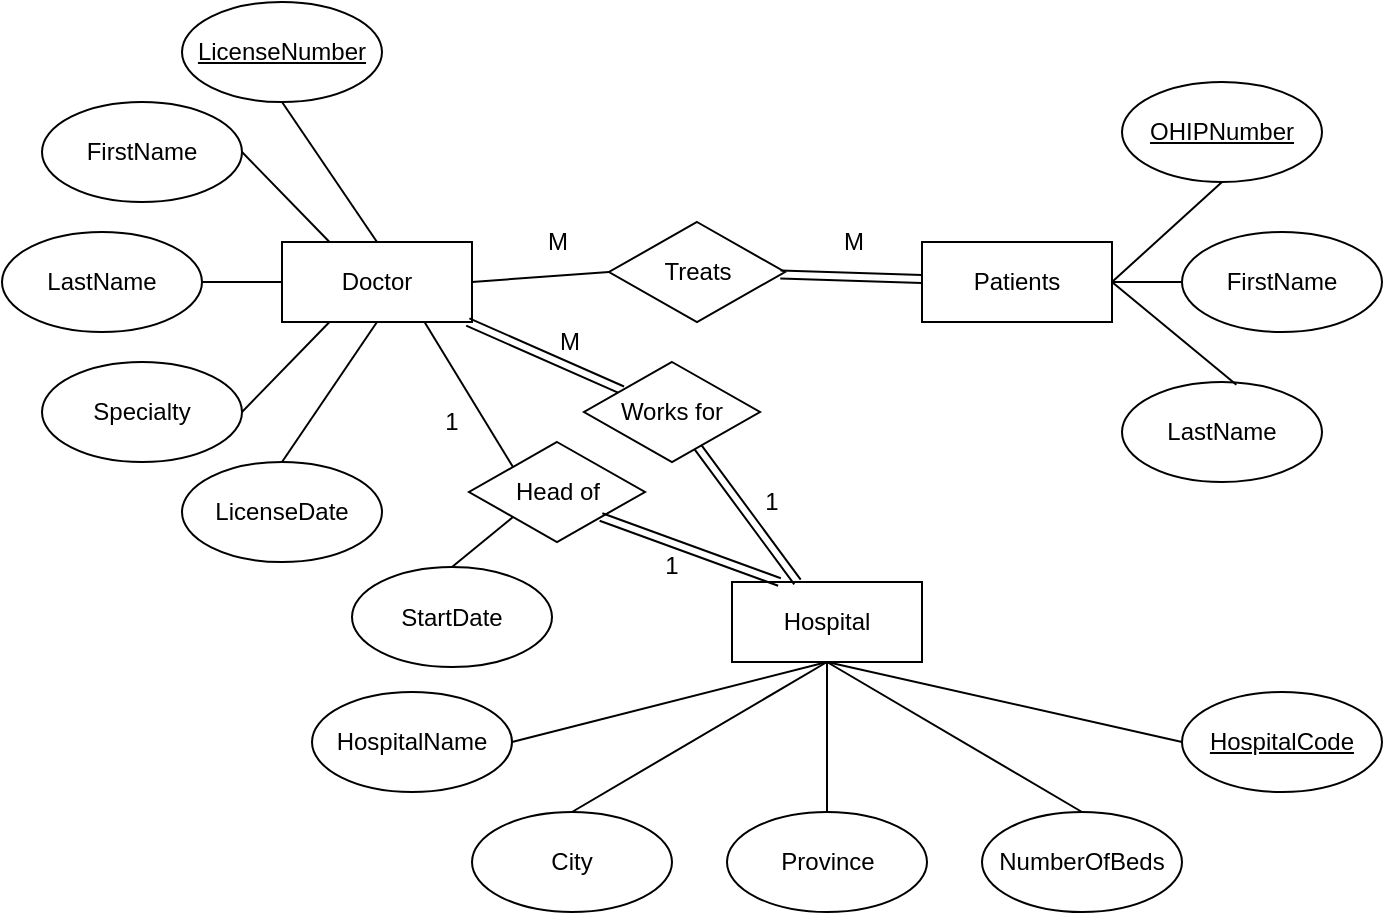 <mxfile version="12.1.7" type="device" pages="1"><diagram id="lEkWlDixKcIl2sQAx0ok" name="Page-1"><mxGraphModel dx="768" dy="423" grid="1" gridSize="10" guides="1" tooltips="1" connect="1" arrows="1" fold="1" page="1" pageScale="1" pageWidth="827" pageHeight="1169" math="0" shadow="0"><root><mxCell id="0"/><mxCell id="1" parent="0"/><mxCell id="97MnhoXLe0w3MyBS5jK6-2" value="FirstName" style="ellipse;whiteSpace=wrap;html=1;" parent="1" vertex="1"><mxGeometry x="110" y="70" width="100" height="50" as="geometry"/></mxCell><mxCell id="97MnhoXLe0w3MyBS5jK6-3" value="Doctor" style="rounded=0;whiteSpace=wrap;html=1;" parent="1" vertex="1"><mxGeometry x="230" y="140" width="95" height="40" as="geometry"/></mxCell><mxCell id="97MnhoXLe0w3MyBS5jK6-4" value="&lt;u&gt;LicenseNumber&lt;/u&gt;" style="ellipse;whiteSpace=wrap;html=1;" parent="1" vertex="1"><mxGeometry x="180" y="20" width="100" height="50" as="geometry"/></mxCell><mxCell id="97MnhoXLe0w3MyBS5jK6-7" value="Specialty" style="ellipse;whiteSpace=wrap;html=1;" parent="1" vertex="1"><mxGeometry x="110" y="200" width="100" height="50" as="geometry"/></mxCell><mxCell id="97MnhoXLe0w3MyBS5jK6-8" value="LicenseDate" style="ellipse;whiteSpace=wrap;html=1;" parent="1" vertex="1"><mxGeometry x="180" y="250" width="100" height="50" as="geometry"/></mxCell><mxCell id="97MnhoXLe0w3MyBS5jK6-9" value="LastName" style="ellipse;whiteSpace=wrap;html=1;" parent="1" vertex="1"><mxGeometry x="90" y="135" width="100" height="50" as="geometry"/></mxCell><mxCell id="97MnhoXLe0w3MyBS5jK6-10" value="Patients" style="rounded=0;whiteSpace=wrap;html=1;" parent="1" vertex="1"><mxGeometry x="550" y="140" width="95" height="40" as="geometry"/></mxCell><mxCell id="97MnhoXLe0w3MyBS5jK6-11" value="Hospital" style="rounded=0;whiteSpace=wrap;html=1;" parent="1" vertex="1"><mxGeometry x="455" y="310" width="95" height="40" as="geometry"/></mxCell><mxCell id="97MnhoXLe0w3MyBS5jK6-12" value="&lt;u&gt;OHIPNumber&lt;/u&gt;" style="ellipse;whiteSpace=wrap;html=1;" parent="1" vertex="1"><mxGeometry x="650" y="60" width="100" height="50" as="geometry"/></mxCell><mxCell id="97MnhoXLe0w3MyBS5jK6-13" value="FirstName" style="ellipse;whiteSpace=wrap;html=1;" parent="1" vertex="1"><mxGeometry x="680" y="135" width="100" height="50" as="geometry"/></mxCell><mxCell id="97MnhoXLe0w3MyBS5jK6-14" value="LastName" style="ellipse;whiteSpace=wrap;html=1;" parent="1" vertex="1"><mxGeometry x="650" y="210" width="100" height="50" as="geometry"/></mxCell><mxCell id="97MnhoXLe0w3MyBS5jK6-15" value="HospitalName" style="ellipse;whiteSpace=wrap;html=1;" parent="1" vertex="1"><mxGeometry x="245" y="365" width="100" height="50" as="geometry"/></mxCell><mxCell id="97MnhoXLe0w3MyBS5jK6-17" value="City" style="ellipse;whiteSpace=wrap;html=1;" parent="1" vertex="1"><mxGeometry x="325" y="425" width="100" height="50" as="geometry"/></mxCell><mxCell id="97MnhoXLe0w3MyBS5jK6-18" value="Province" style="ellipse;whiteSpace=wrap;html=1;" parent="1" vertex="1"><mxGeometry x="452.5" y="425" width="100" height="50" as="geometry"/></mxCell><mxCell id="97MnhoXLe0w3MyBS5jK6-19" value="NumberOfBeds" style="ellipse;whiteSpace=wrap;html=1;" parent="1" vertex="1"><mxGeometry x="580" y="425" width="100" height="50" as="geometry"/></mxCell><mxCell id="97MnhoXLe0w3MyBS5jK6-20" value="&lt;u&gt;HospitalCode&lt;/u&gt;" style="ellipse;whiteSpace=wrap;html=1;" parent="1" vertex="1"><mxGeometry x="680" y="365" width="100" height="50" as="geometry"/></mxCell><mxCell id="97MnhoXLe0w3MyBS5jK6-21" value="" style="endArrow=none;html=1;entryX=0.5;entryY=1;entryDx=0;entryDy=0;exitX=0.5;exitY=0;exitDx=0;exitDy=0;" parent="1" source="97MnhoXLe0w3MyBS5jK6-3" target="97MnhoXLe0w3MyBS5jK6-4" edge="1"><mxGeometry width="50" height="50" relative="1" as="geometry"><mxPoint x="320" y="110" as="sourcePoint"/><mxPoint x="370" y="60" as="targetPoint"/></mxGeometry></mxCell><mxCell id="97MnhoXLe0w3MyBS5jK6-22" value="" style="endArrow=none;html=1;entryX=1;entryY=0.5;entryDx=0;entryDy=0;exitX=0.25;exitY=0;exitDx=0;exitDy=0;" parent="1" source="97MnhoXLe0w3MyBS5jK6-3" target="97MnhoXLe0w3MyBS5jK6-2" edge="1"><mxGeometry width="50" height="50" relative="1" as="geometry"><mxPoint x="287.5" y="150" as="sourcePoint"/><mxPoint x="240" y="80" as="targetPoint"/></mxGeometry></mxCell><mxCell id="97MnhoXLe0w3MyBS5jK6-23" value="" style="endArrow=none;html=1;exitX=1;exitY=0.5;exitDx=0;exitDy=0;entryX=0;entryY=0.5;entryDx=0;entryDy=0;" parent="1" source="97MnhoXLe0w3MyBS5jK6-9" target="97MnhoXLe0w3MyBS5jK6-3" edge="1"><mxGeometry width="50" height="50" relative="1" as="geometry"><mxPoint x="200" y="180" as="sourcePoint"/><mxPoint x="250" y="130" as="targetPoint"/></mxGeometry></mxCell><mxCell id="97MnhoXLe0w3MyBS5jK6-24" value="" style="endArrow=none;html=1;exitX=1;exitY=0.5;exitDx=0;exitDy=0;entryX=0.25;entryY=1;entryDx=0;entryDy=0;" parent="1" source="97MnhoXLe0w3MyBS5jK6-7" target="97MnhoXLe0w3MyBS5jK6-3" edge="1"><mxGeometry width="50" height="50" relative="1" as="geometry"><mxPoint x="260" y="230" as="sourcePoint"/><mxPoint x="310" y="180" as="targetPoint"/></mxGeometry></mxCell><mxCell id="97MnhoXLe0w3MyBS5jK6-25" value="" style="endArrow=none;html=1;entryX=0.5;entryY=1;entryDx=0;entryDy=0;exitX=0.5;exitY=0;exitDx=0;exitDy=0;" parent="1" source="97MnhoXLe0w3MyBS5jK6-8" target="97MnhoXLe0w3MyBS5jK6-3" edge="1"><mxGeometry width="50" height="50" relative="1" as="geometry"><mxPoint x="350" y="220" as="sourcePoint"/><mxPoint x="400" y="170" as="targetPoint"/></mxGeometry></mxCell><mxCell id="97MnhoXLe0w3MyBS5jK6-26" value="" style="endArrow=none;html=1;entryX=0.5;entryY=1;entryDx=0;entryDy=0;exitX=1;exitY=0.5;exitDx=0;exitDy=0;" parent="1" source="97MnhoXLe0w3MyBS5jK6-10" target="97MnhoXLe0w3MyBS5jK6-12" edge="1"><mxGeometry width="50" height="50" relative="1" as="geometry"><mxPoint x="540" y="110" as="sourcePoint"/><mxPoint x="590" y="60" as="targetPoint"/></mxGeometry></mxCell><mxCell id="97MnhoXLe0w3MyBS5jK6-27" value="" style="endArrow=none;html=1;entryX=0;entryY=0.5;entryDx=0;entryDy=0;exitX=1;exitY=0.5;exitDx=0;exitDy=0;" parent="1" source="97MnhoXLe0w3MyBS5jK6-10" target="97MnhoXLe0w3MyBS5jK6-13" edge="1"><mxGeometry width="50" height="50" relative="1" as="geometry"><mxPoint x="660" y="190" as="sourcePoint"/><mxPoint x="500" y="150" as="targetPoint"/></mxGeometry></mxCell><mxCell id="97MnhoXLe0w3MyBS5jK6-28" value="" style="endArrow=none;html=1;entryX=1;entryY=0.5;entryDx=0;entryDy=0;exitX=0.572;exitY=0.028;exitDx=0;exitDy=0;exitPerimeter=0;" parent="1" source="97MnhoXLe0w3MyBS5jK6-14" target="97MnhoXLe0w3MyBS5jK6-10" edge="1"><mxGeometry width="50" height="50" relative="1" as="geometry"><mxPoint x="450" y="170" as="sourcePoint"/><mxPoint x="500" y="120" as="targetPoint"/></mxGeometry></mxCell><mxCell id="97MnhoXLe0w3MyBS5jK6-30" value="" style="endArrow=none;html=1;entryX=0.5;entryY=1;entryDx=0;entryDy=0;exitX=1;exitY=0.5;exitDx=0;exitDy=0;" parent="1" source="97MnhoXLe0w3MyBS5jK6-15" target="97MnhoXLe0w3MyBS5jK6-11" edge="1"><mxGeometry width="50" height="50" relative="1" as="geometry"><mxPoint x="465" y="405" as="sourcePoint"/><mxPoint x="515" y="355" as="targetPoint"/></mxGeometry></mxCell><mxCell id="97MnhoXLe0w3MyBS5jK6-31" value="" style="endArrow=none;html=1;entryX=0.5;entryY=1;entryDx=0;entryDy=0;exitX=0.5;exitY=0;exitDx=0;exitDy=0;" parent="1" source="97MnhoXLe0w3MyBS5jK6-17" target="97MnhoXLe0w3MyBS5jK6-11" edge="1"><mxGeometry width="50" height="50" relative="1" as="geometry"><mxPoint x="545" y="405" as="sourcePoint"/><mxPoint x="595" y="355" as="targetPoint"/></mxGeometry></mxCell><mxCell id="97MnhoXLe0w3MyBS5jK6-32" value="" style="endArrow=none;html=1;entryX=0.5;entryY=1;entryDx=0;entryDy=0;exitX=0.5;exitY=0;exitDx=0;exitDy=0;" parent="1" source="97MnhoXLe0w3MyBS5jK6-18" target="97MnhoXLe0w3MyBS5jK6-11" edge="1"><mxGeometry width="50" height="50" relative="1" as="geometry"><mxPoint x="605" y="395" as="sourcePoint"/><mxPoint x="655" y="345" as="targetPoint"/></mxGeometry></mxCell><mxCell id="97MnhoXLe0w3MyBS5jK6-33" value="" style="endArrow=none;html=1;exitX=0.5;exitY=1;exitDx=0;exitDy=0;entryX=0;entryY=0.5;entryDx=0;entryDy=0;" parent="1" source="97MnhoXLe0w3MyBS5jK6-11" target="97MnhoXLe0w3MyBS5jK6-20" edge="1"><mxGeometry width="50" height="50" relative="1" as="geometry"><mxPoint x="635" y="375" as="sourcePoint"/><mxPoint x="685" y="325" as="targetPoint"/></mxGeometry></mxCell><mxCell id="97MnhoXLe0w3MyBS5jK6-34" value="" style="endArrow=none;html=1;entryX=0.5;entryY=1;entryDx=0;entryDy=0;exitX=0.5;exitY=0;exitDx=0;exitDy=0;" parent="1" source="97MnhoXLe0w3MyBS5jK6-19" target="97MnhoXLe0w3MyBS5jK6-11" edge="1"><mxGeometry width="50" height="50" relative="1" as="geometry"><mxPoint x="545" y="425" as="sourcePoint"/><mxPoint x="595" y="375" as="targetPoint"/></mxGeometry></mxCell><mxCell id="97MnhoXLe0w3MyBS5jK6-35" value="" style="shape=link;html=1;fontFamily=Helvetica;fontSize=11;fontColor=#000000;align=center;strokeColor=#000000;" parent="1" source="97MnhoXLe0w3MyBS5jK6-3" target="97MnhoXLe0w3MyBS5jK6-37" edge="1"><mxGeometry width="50" height="50" relative="1" as="geometry"><mxPoint x="365" y="145" as="sourcePoint"/><mxPoint x="415" y="95" as="targetPoint"/></mxGeometry></mxCell><mxCell id="97MnhoXLe0w3MyBS5jK6-36" value="Treats" style="rhombus;whiteSpace=wrap;html=1;" parent="1" vertex="1"><mxGeometry x="393.5" y="130" width="88" height="50" as="geometry"/></mxCell><mxCell id="97MnhoXLe0w3MyBS5jK6-37" value="Works for" style="rhombus;whiteSpace=wrap;html=1;" parent="1" vertex="1"><mxGeometry x="381" y="200" width="88" height="50" as="geometry"/></mxCell><mxCell id="97MnhoXLe0w3MyBS5jK6-40" value="" style="shape=link;html=1;fontFamily=Helvetica;fontSize=11;fontColor=#000000;align=center;strokeColor=#000000;" parent="1" source="97MnhoXLe0w3MyBS5jK6-37" target="97MnhoXLe0w3MyBS5jK6-11" edge="1"><mxGeometry width="50" height="50" relative="1" as="geometry"><mxPoint x="380" y="240" as="sourcePoint"/><mxPoint x="348" y="217.5" as="targetPoint"/></mxGeometry></mxCell><mxCell id="97MnhoXLe0w3MyBS5jK6-44" value="M" style="text;html=1;strokeColor=none;fillColor=none;align=center;verticalAlign=middle;whiteSpace=wrap;rounded=0;" parent="1" vertex="1"><mxGeometry x="353.5" y="180" width="40" height="20" as="geometry"/></mxCell><mxCell id="97MnhoXLe0w3MyBS5jK6-48" value="1" style="text;html=1;strokeColor=none;fillColor=none;align=center;verticalAlign=middle;whiteSpace=wrap;rounded=0;" parent="1" vertex="1"><mxGeometry x="455" y="260" width="40" height="20" as="geometry"/></mxCell><mxCell id="97MnhoXLe0w3MyBS5jK6-53" value="" style="endArrow=none;html=1;exitX=1;exitY=0.5;exitDx=0;exitDy=0;entryX=0;entryY=0.5;entryDx=0;entryDy=0;" parent="1" source="97MnhoXLe0w3MyBS5jK6-3" target="97MnhoXLe0w3MyBS5jK6-36" edge="1"><mxGeometry width="50" height="50" relative="1" as="geometry"><mxPoint x="350" y="160" as="sourcePoint"/><mxPoint x="400" y="110" as="targetPoint"/></mxGeometry></mxCell><mxCell id="97MnhoXLe0w3MyBS5jK6-54" value="" style="shape=link;html=1;fontFamily=Helvetica;fontSize=11;fontColor=#000000;align=center;strokeColor=#000000;" parent="1" source="97MnhoXLe0w3MyBS5jK6-36" target="97MnhoXLe0w3MyBS5jK6-10" edge="1"><mxGeometry width="50" height="50" relative="1" as="geometry"><mxPoint x="437.5" y="187.5" as="sourcePoint"/><mxPoint x="506" y="182.5" as="targetPoint"/></mxGeometry></mxCell><mxCell id="97MnhoXLe0w3MyBS5jK6-55" value="M" style="text;html=1;strokeColor=none;fillColor=none;align=center;verticalAlign=middle;whiteSpace=wrap;rounded=0;" parent="1" vertex="1"><mxGeometry x="347.5" y="130" width="40" height="20" as="geometry"/></mxCell><mxCell id="97MnhoXLe0w3MyBS5jK6-56" value="M" style="text;html=1;strokeColor=none;fillColor=none;align=center;verticalAlign=middle;whiteSpace=wrap;rounded=0;" parent="1" vertex="1"><mxGeometry x="496" y="130" width="40" height="20" as="geometry"/></mxCell><mxCell id="97MnhoXLe0w3MyBS5jK6-58" value="Head of" style="rhombus;whiteSpace=wrap;html=1;" parent="1" vertex="1"><mxGeometry x="323.5" y="240" width="88" height="50" as="geometry"/></mxCell><mxCell id="97MnhoXLe0w3MyBS5jK6-59" value="" style="endArrow=none;html=1;entryX=0.75;entryY=1;entryDx=0;entryDy=0;exitX=0;exitY=0;exitDx=0;exitDy=0;" parent="1" source="97MnhoXLe0w3MyBS5jK6-58" target="97MnhoXLe0w3MyBS5jK6-3" edge="1"><mxGeometry width="50" height="50" relative="1" as="geometry"><mxPoint x="260" y="340" as="sourcePoint"/><mxPoint x="300" y="300" as="targetPoint"/></mxGeometry></mxCell><mxCell id="97MnhoXLe0w3MyBS5jK6-61" value="" style="shape=link;html=1;entryX=0.25;entryY=0;entryDx=0;entryDy=0;exitX=1;exitY=1;exitDx=0;exitDy=0;" parent="1" source="97MnhoXLe0w3MyBS5jK6-58" target="97MnhoXLe0w3MyBS5jK6-11" edge="1"><mxGeometry width="50" height="50" relative="1" as="geometry"><mxPoint x="270" y="360" as="sourcePoint"/><mxPoint x="320" y="310" as="targetPoint"/></mxGeometry></mxCell><mxCell id="97MnhoXLe0w3MyBS5jK6-62" value="1" style="text;html=1;strokeColor=none;fillColor=none;align=center;verticalAlign=middle;whiteSpace=wrap;rounded=0;" parent="1" vertex="1"><mxGeometry x="295" y="220" width="40" height="20" as="geometry"/></mxCell><mxCell id="97MnhoXLe0w3MyBS5jK6-64" value="1" style="text;html=1;strokeColor=none;fillColor=none;align=center;verticalAlign=middle;whiteSpace=wrap;rounded=0;" parent="1" vertex="1"><mxGeometry x="405" y="292" width="40" height="20" as="geometry"/></mxCell><mxCell id="97MnhoXLe0w3MyBS5jK6-65" value="StartDate" style="ellipse;whiteSpace=wrap;html=1;" parent="1" vertex="1"><mxGeometry x="265" y="302.5" width="100" height="50" as="geometry"/></mxCell><mxCell id="97MnhoXLe0w3MyBS5jK6-66" value="" style="endArrow=none;html=1;entryX=0;entryY=1;entryDx=0;entryDy=0;exitX=0.5;exitY=0;exitDx=0;exitDy=0;" parent="1" source="97MnhoXLe0w3MyBS5jK6-65" target="97MnhoXLe0w3MyBS5jK6-58" edge="1"><mxGeometry width="50" height="50" relative="1" as="geometry"><mxPoint x="140" y="380" as="sourcePoint"/><mxPoint x="190" y="330" as="targetPoint"/></mxGeometry></mxCell></root></mxGraphModel></diagram></mxfile>